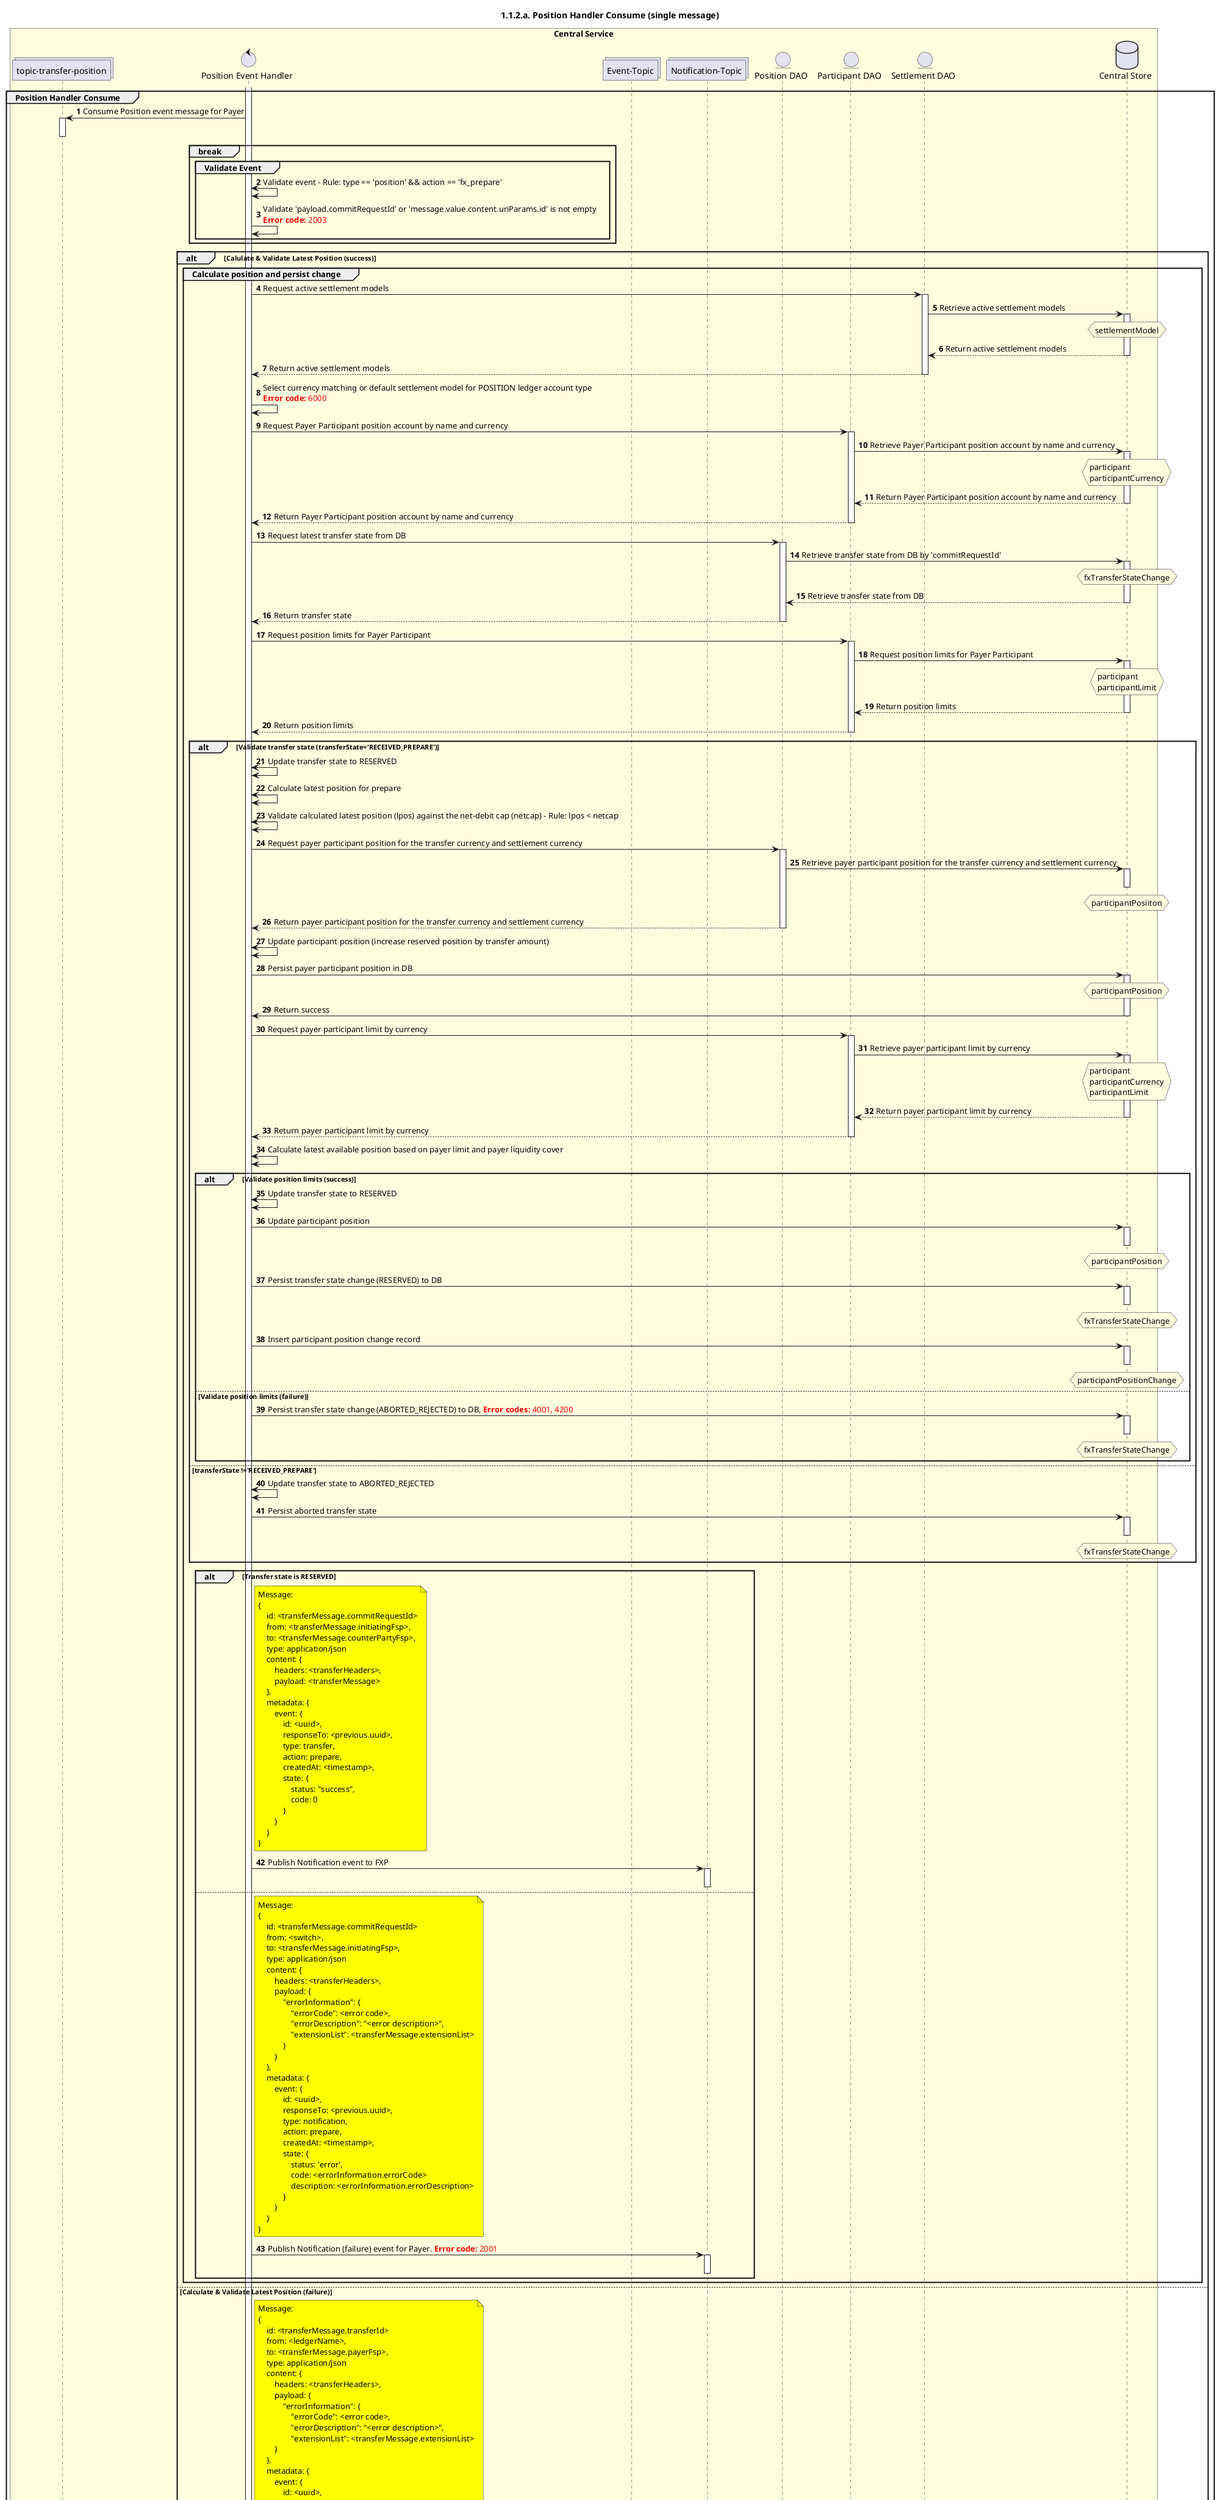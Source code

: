 /'*****
 License
 --------------
 Copyright © 2017 Bill & Melinda Gates Foundation
 The Mojaloop files are made available by the Bill & Melinda Gates Foundation under the Apache License, Version 2.0 (the "License") and you may not use these files except in compliance with the License. You may obtain a copy of the License at
 http://www.apache.org/licenses/LICENSE-2.0
 Unless required by applicable law or agreed to in writing, the Mojaloop files are distributed on an "AS IS" BASIS, WITHOUT WARRANTIES OR CONDITIONS OF ANY KIND, either express or implied. See the License for the specific language governing permissions and limitations under the License.
 Contributors
 --------------
 This is the official list of the Mojaloop project contributors for this file.
 Names of the original copyright holders (individuals or organizations)
 should be listed with a '*' in the first column. People who have
 contributed from an organization can be listed under the organization
 that actually holds the copyright for their contributions (see the
 Gates Foundation organization for an example). Those individuals should have
 their names indented and be marked with a '-'. Email address can be added
 optionally within square brackets <email>.
 * Gates Foundation
 - Name Surname <name.surname@gatesfoundation.com>

 * Steven Oderayi <steven.oderayi@infitx.com>
 --------------
 ******'/

@startuml position-handler-consume
' declate title
title 1.1.2.a. Position Handler Consume (single message)

autonumber

' declare actors
collections "topic-transfer-position" as TOPIC_TRANSFER_POSITION
control "Position Event Handler" as POS_HANDLER
entity "Position DAO" as POS_DAO
entity "Settlement DAO" as SETTLEMENT_DAO
collections "Event-Topic" as TOPIC_EVENTS
collections "Notification-Topic" as TOPIC_NOTIFICATIONS
entity "Participant DAO" as PARTICIPANT_DAO
database "Central Store" as DB

box "Central Service" #LightYellow
    participant TOPIC_TRANSFER_POSITION
    participant POS_HANDLER
    participant TOPIC_EVENTS
    participant TOPIC_NOTIFICATIONS
    participant POS_DAO
    participant PARTICIPANT_DAO
    participant SETTLEMENT_DAO
    participant DB
end box

' start flow
activate POS_HANDLER
group Position Handler Consume
    TOPIC_TRANSFER_POSITION <- POS_HANDLER: Consume Position event message for Payer
    activate TOPIC_TRANSFER_POSITION
    deactivate TOPIC_TRANSFER_POSITION

    break
        group Validate Event
            POS_HANDLER <-> POS_HANDLER: Validate event - Rule: type == 'position' && action == 'fx_prepare'
            POS_HANDLER -> POS_HANDLER: Validate 'payload.commitRequestId' or 'message.value.content.uriParams.id' is not empty\n<color #red>**Error code:** 2003</color>
        end
    end

    ' group Persist Event Information
    '     |||
    '     POS_HANDLER -> TOPIC_EVENTS: Publish event information
    '     ref over POS_HANDLER, TOPIC_EVENTS :  Event Handler Consume\n
    '     |||
    ' end

    alt Calulate & Validate Latest Position (success)
        group Calculate position and persist change
            POS_HANDLER -> SETTLEMENT_DAO: Request active settlement models
            activate SETTLEMENT_DAO
            SETTLEMENT_DAO -> DB: Retrieve active settlement models
            activate DB
            hnote over DB #lightyellow
                settlementModel
            end note
            DB --> SETTLEMENT_DAO: Return active settlement models
            deactivate DB
            SETTLEMENT_DAO --> POS_HANDLER: Return active settlement models
            deactivate SETTLEMENT_DAO
            POS_HANDLER -> POS_HANDLER: Select currency matching or default settlement model for POSITION ledger account type\n<color #red>**Error code:** 6000</color>
            
            POS_HANDLER -> PARTICIPANT_DAO: Request Payer Participant position account by name and currency
            activate PARTICIPANT_DAO
            PARTICIPANT_DAO -> DB: Retrieve Payer Participant position account by name and currency
            activate DB
            hnote over DB #lightyellow
                participant
                participantCurrency
            end note
            DB --> PARTICIPANT_DAO: Return Payer Participant position account by name and currency
            deactivate DB
            PARTICIPANT_DAO --> POS_HANDLER: Return Payer Participant position account by name and currency
            deactivate PARTICIPANT_DAO

            POS_HANDLER -> POS_DAO: Request latest transfer state from DB
            activate POS_DAO
            POS_DAO -> DB: Retrieve transfer state from DB by 'commitRequestId'
            activate DB
            hnote over DB #lightyellow
                fxTransferStateChange
            end note
            DB --> POS_DAO: Retrieve transfer state from DB
            deactivate DB
            POS_DAO --> POS_HANDLER: Return transfer state
            deactivate POS_DAO

            ' POS_HANDLER -> POS_DAO: Request latest position from DB for Payer
            ' activate POS_DAO
            ' POS_DAO -> DB: Retrieve latest position from DB for Payer
            ' activate DB
            ' hnote over DB #lightyellow
            '     transferPosition
            ' end note
            ' DB --> POS_DAO: Retrieve latest position from DB for Payer
            ' deactivate DB
            ' POS_DAO --> POS_HANDLER: Return latest position
            ' deactivate POS_DAO

            POS_HANDLER -> PARTICIPANT_DAO: Request position limits for Payer Participant
            activate PARTICIPANT_DAO
            PARTICIPANT_DAO -> DB: Request position limits for Payer Participant
            activate DB
            hnote over DB #lightyellow
                participant
                participantLimit
            end note
            DB --> PARTICIPANT_DAO: Return position limits
            deactivate DB
            deactivate DB
            PARTICIPANT_DAO --> POS_HANDLER: Return position limits
            deactivate PARTICIPANT_DAO

            alt Validate transfer state (transferState='RECEIVED_PREPARE')
                POS_HANDLER <-> POS_HANDLER: Update transfer state to RESERVED
                POS_HANDLER <-> POS_HANDLER: Calculate latest position for prepare
                POS_HANDLER <-> POS_HANDLER: Validate calculated latest position (lpos) against the net-debit cap (netcap) - Rule: lpos < netcap
                
                POS_HANDLER -> POS_DAO: Request payer participant position for the transfer currency and settlement currency
                activate POS_DAO
                POS_DAO -> DB: Retrieve payer participant position for the transfer currency and settlement currency
                hnote over DB #lightyellow
                    participantPosiiton
                end note
                activate DB
                deactivate DB
                POS_DAO --> POS_HANDLER: Return payer participant position for the transfer currency and settlement currency
                deactivate POS_DAO

                ' Update participant position (increase reserved position by transfer amount)
                POS_HANDLER <-> POS_HANDLER: Update participant position (increase reserved position by transfer amount)
                ' Update payer participant position in DB
                POS_HANDLER -> DB: Persist payer participant position in DB
                activate DB
                hnote over DB #lightyellow
                    participantPosition
                end note 
                DB -> POS_HANDLER: Return success
                deactivate DB

                POS_HANDLER -> PARTICIPANT_DAO: Request payer participant limit by currency
                activate PARTICIPANT_DAO
                PARTICIPANT_DAO -> DB: Retrieve payer participant limit by currency
                activate DB
                hnote over DB #lightyellow
                    participant
                    participantCurrency
                    participantLimit
                end note
                DB --> PARTICIPANT_DAO: Return payer participant limit by currency
                deactivate DB
                PARTICIPANT_DAO --> POS_HANDLER: Return payer participant limit by currency
                deactivate PARTICIPANT_DAO

                POS_HANDLER <-> POS_HANDLER: Calculate latest available position based on payer limit and payer liquidity cover

                alt Validate position limits (success)
                    POS_HANDLER <-> POS_HANDLER: Update transfer state to RESERVED
                    POS_HANDLER -> DB: Update participant position
                    activate DB
                    hnote over DB #lightyellow
                        participantPosition
                    end note
                    deactivate DB

                    POS_HANDLER -> DB: Persist transfer state change (RESERVED) to DB
                    activate DB
                    hnote over DB #lightyellow
                        fxTransferStateChange
                    end note
                    deactivate DB

                    POS_HANDLER -> DB: Insert participant position change record
                    activate DB
                    hnote over DB #lightyellow
                        participantPositionChange
                    end note
                    deactivate DB
                else Validate position limits (failure)
                    POS_HANDLER -> DB: Persist transfer state change (ABORTED_REJECTED) to DB, <color #red>**Error codes:** 4001, 4200</color>
                    activate DB
                    hnote over DB #lightyellow
                        fxTransferStateChange
                    end note
                    deactivate DB
                end
            else transferState !='RECEIVED_PREPARE'
                POS_HANDLER <-> POS_HANDLER: Update transfer state to ABORTED_REJECTED
                POS_HANDLER -> DB: Persist aborted transfer state
                activate DB
                hnote over DB #lightyellow
                    fxTransferStateChange
                end note
                deactivate DB
            end

            alt Transfer state is RESERVED
                note right of POS_HANDLER #yellow
                    Message:
                    {
                        id: <transferMessage.commitRequestId>
                        from: <transferMessage.initiatingFsp>,
                        to: <transferMessage.counterPartyFsp>,
                        type: application/json
                        content: {
                            headers: <transferHeaders>,
                            payload: <transferMessage>
                        },
                        metadata: {
                            event: {
                                id: <uuid>,
                                responseTo: <previous.uuid>,
                                type: transfer,
                                action: prepare,
                                createdAt: <timestamp>,
                                state: {
                                    status: "success",
                                    code: 0
                                }
                            }
                        }
                    }
                end note
                POS_HANDLER -> TOPIC_NOTIFICATIONS: Publish Notification event to FXP
                activate TOPIC_NOTIFICATIONS
                deactivate TOPIC_NOTIFICATIONS 
            else
                note right of POS_HANDLER #yellow
                    Message:
                    {
                        id: <transferMessage.commitRequestId>
                        from: <switch>,
                        to: <transferMessage.initiatingFsp>,
                        type: application/json
                        content: {
                            headers: <transferHeaders>,
                            payload: {
                                "errorInformation": {
                                    "errorCode": <error code>,
                                    "errorDescription": "<error description>",
                                    "extensionList": <transferMessage.extensionList>
                                }
                            }
                        },
                        metadata: {
                            event: {
                                id: <uuid>,
                                responseTo: <previous.uuid>,
                                type: notification,
                                action: prepare,
                                createdAt: <timestamp>,
                                state: {
                                    status: 'error',
                                    code: <errorInformation.errorCode>
                                    description: <errorInformation.errorDescription>
                                }
                            }
                        }
                    }
                end note
                POS_HANDLER -> TOPIC_NOTIFICATIONS: Publish Notification (failure) event for Payer. <color #red>**Error code:** 2001</color>
                activate TOPIC_NOTIFICATIONS
                deactivate TOPIC_NOTIFICATIONS
            end
            
        end
    else Calculate & Validate Latest Position (failure) 
        note right of POS_HANDLER #yellow
            Message:
            {
                id: <transferMessage.transferId>
                from: <ledgerName>,
                to: <transferMessage.payerFsp>,
                type: application/json
                content: {
                    headers: <transferHeaders>,
                    payload: {
                        "errorInformation": {
                            "errorCode": <error code>,
                            "errorDescription": "<error description>",
                            "extensionList": <transferMessage.extensionList>
                    }
                },
                metadata: {
                    event: {
                        id: <uuid>,
                        responseTo: <previous.uuid>,
                        type: notification,
                        action: prepare,
                        createdAt: <timestamp>,
                        state: {
                            status: 'error',
                            code: <errorInformation.errorCode>
                            description: <errorInformation.errorDescription>
                        }
                    }
                }
            }
        end note
        POS_HANDLER -> TOPIC_NOTIFICATIONS: Publish Notification (failure) event for Payer <color #red>**Error codes:** 4001, 4200</color>
        activate TOPIC_NOTIFICATIONS
        deactivate TOPIC_NOTIFICATIONS
        deactivate POS_HANDLER
    end
end
deactivate POS_HANDLER
@enduml
